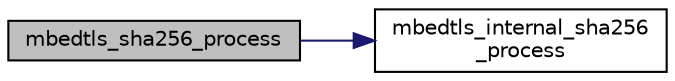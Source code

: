digraph "mbedtls_sha256_process"
{
 // LATEX_PDF_SIZE
  edge [fontname="Helvetica",fontsize="10",labelfontname="Helvetica",labelfontsize="10"];
  node [fontname="Helvetica",fontsize="10",shape=record];
  rankdir="LR";
  Node1 [label="mbedtls_sha256_process",height=0.2,width=0.4,color="black", fillcolor="grey75", style="filled", fontcolor="black",tooltip="This function processes a single data block within the ongoing SHA-256 computation...."];
  Node1 -> Node2 [color="midnightblue",fontsize="10",style="solid",fontname="Helvetica"];
  Node2 [label="mbedtls_internal_sha256\l_process",height=0.2,width=0.4,color="black", fillcolor="white", style="filled",URL="$da/d01/sha256_8c.html#a7d35cd23d4ede07db7c6fee054045efb",tooltip="This function processes a single data block within the ongoing SHA-256 computation...."];
}
